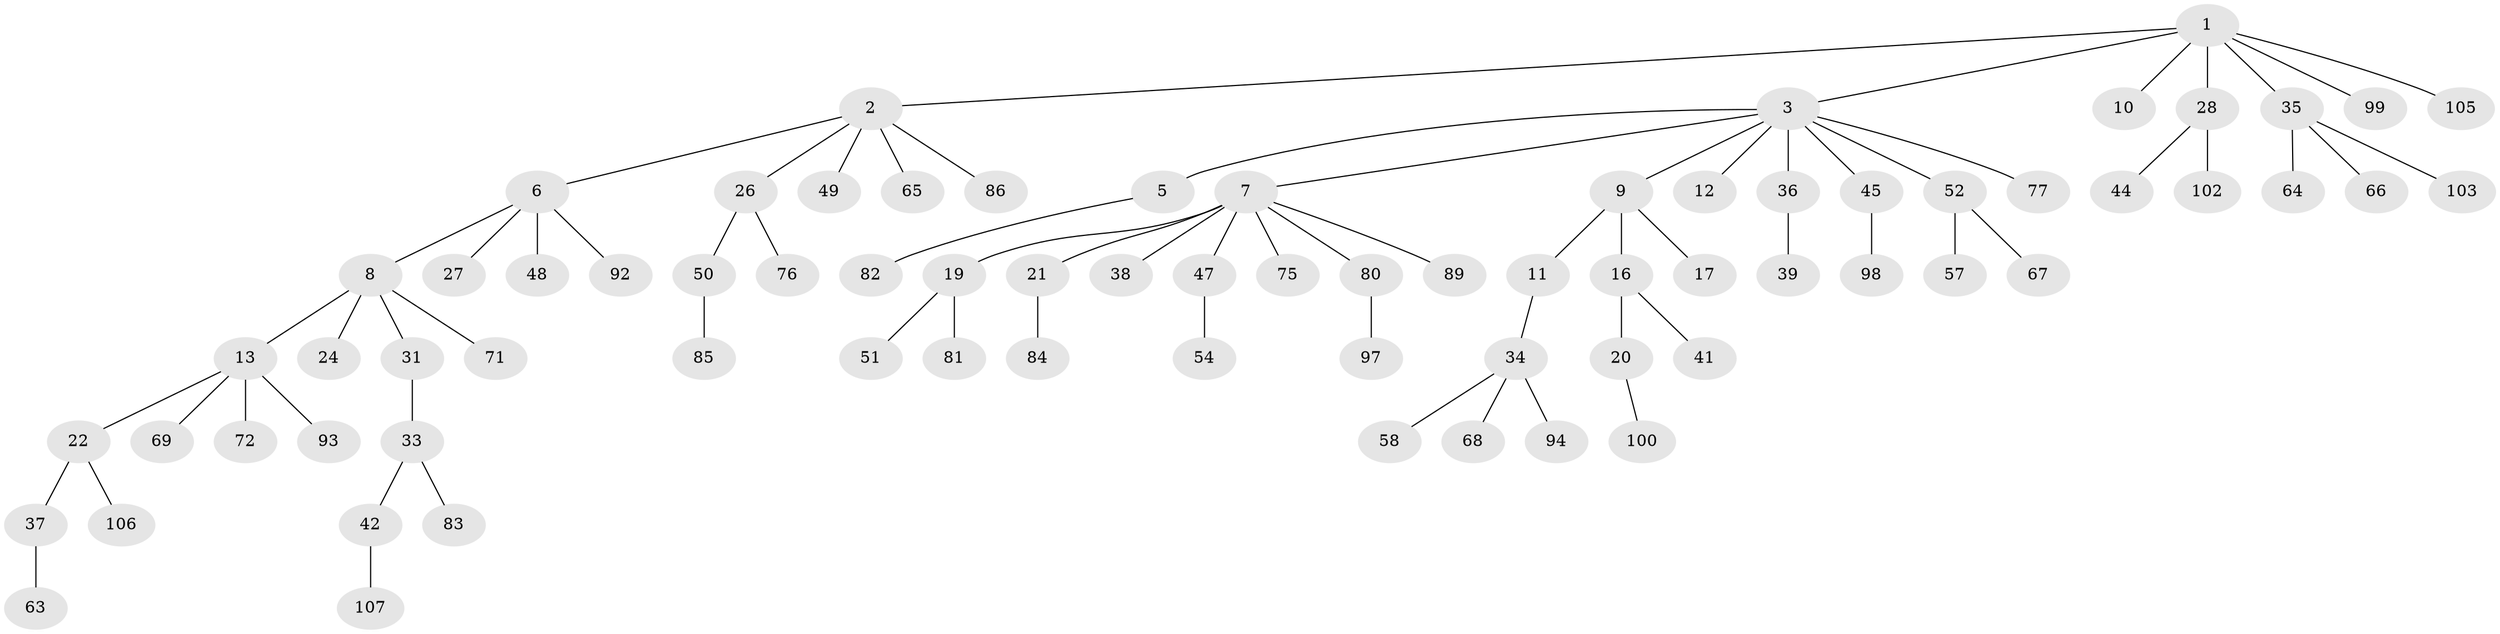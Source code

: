 // original degree distribution, {5: 0.03669724770642202, 7: 0.009174311926605505, 4: 0.07339449541284404, 2: 0.24770642201834864, 6: 0.01834862385321101, 1: 0.5045871559633027, 3: 0.11009174311926606}
// Generated by graph-tools (version 1.1) at 2025/11/02/27/25 16:11:25]
// undirected, 75 vertices, 74 edges
graph export_dot {
graph [start="1"]
  node [color=gray90,style=filled];
  1 [super="+25"];
  2 [super="+15"];
  3 [super="+4"];
  5 [super="+62"];
  6 [super="+29"];
  7 [super="+70"];
  8 [super="+18"];
  9 [super="+40"];
  10 [super="+32"];
  11;
  12;
  13 [super="+14"];
  16 [super="+53"];
  17;
  19 [super="+78"];
  20 [super="+56"];
  21 [super="+91"];
  22 [super="+23"];
  24 [super="+88"];
  26 [super="+30"];
  27;
  28 [super="+59"];
  31;
  33 [super="+43"];
  34 [super="+73"];
  35 [super="+55"];
  36 [super="+46"];
  37;
  38;
  39 [super="+74"];
  41;
  42 [super="+87"];
  44 [super="+108"];
  45 [super="+96"];
  47 [super="+61"];
  48;
  49;
  50 [super="+60"];
  51;
  52;
  54;
  57 [super="+79"];
  58;
  63;
  64;
  65;
  66;
  67 [super="+90"];
  68;
  69;
  71;
  72;
  75 [super="+104"];
  76 [super="+95"];
  77;
  80 [super="+109"];
  81;
  82;
  83;
  84;
  85;
  86 [super="+101"];
  89;
  92;
  93;
  94;
  97;
  98;
  99;
  100;
  102;
  103;
  105;
  106;
  107;
  1 -- 2;
  1 -- 3;
  1 -- 10;
  1 -- 35;
  1 -- 99;
  1 -- 28;
  1 -- 105;
  2 -- 6;
  2 -- 65;
  2 -- 86;
  2 -- 49;
  2 -- 26;
  3 -- 5;
  3 -- 9;
  3 -- 36;
  3 -- 45;
  3 -- 77;
  3 -- 12;
  3 -- 52;
  3 -- 7;
  5 -- 82;
  6 -- 8;
  6 -- 27;
  6 -- 92;
  6 -- 48;
  7 -- 19;
  7 -- 21;
  7 -- 38;
  7 -- 47;
  7 -- 80;
  7 -- 89;
  7 -- 75;
  8 -- 13;
  8 -- 24;
  8 -- 31;
  8 -- 71;
  9 -- 11;
  9 -- 16;
  9 -- 17;
  11 -- 34;
  13 -- 22;
  13 -- 93;
  13 -- 72;
  13 -- 69;
  16 -- 20;
  16 -- 41;
  19 -- 51;
  19 -- 81;
  20 -- 100;
  21 -- 84;
  22 -- 37;
  22 -- 106;
  26 -- 50;
  26 -- 76;
  28 -- 44;
  28 -- 102;
  31 -- 33;
  33 -- 42;
  33 -- 83;
  34 -- 58;
  34 -- 68;
  34 -- 94;
  35 -- 103;
  35 -- 64;
  35 -- 66;
  36 -- 39;
  37 -- 63;
  42 -- 107;
  45 -- 98;
  47 -- 54;
  50 -- 85;
  52 -- 57;
  52 -- 67;
  80 -- 97;
}
